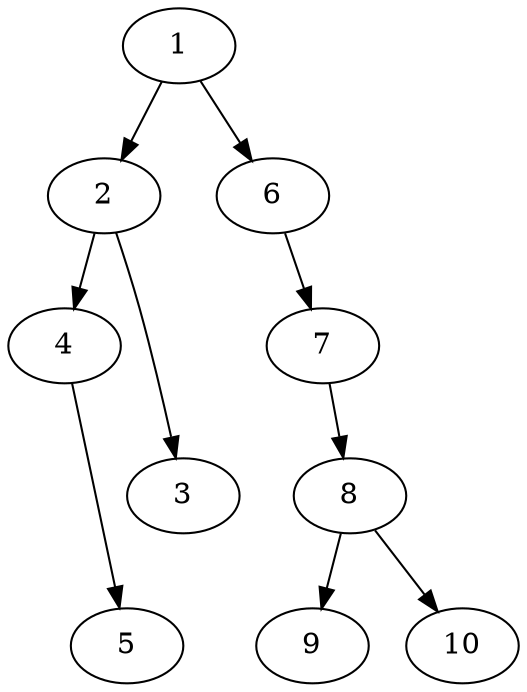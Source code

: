 strict digraph {


	"2" [  weight=0 ];

	"2" -> "4" [  weight=0 ];

	"2" -> "3" [  weight=0 ];

	"6" [  weight=0 ];

	"6" -> "7" [  weight=0 ];

	"9" [  weight=0 ];

	"10" [  weight=0 ];

	"4" [  weight=0 ];

	"4" -> "5" [  weight=0 ];

	"1" [  weight=0 ];

	"1" -> "2" [  weight=0 ];

	"1" -> "6" [  weight=0 ];

	"8" [  weight=0 ];

	"8" -> "9" [  weight=0 ];

	"8" -> "10" [  weight=0 ];

	"7" [  weight=0 ];

	"7" -> "8" [  weight=0 ];

	"5" [  weight=0 ];

	"3" [  weight=0 ];

}
